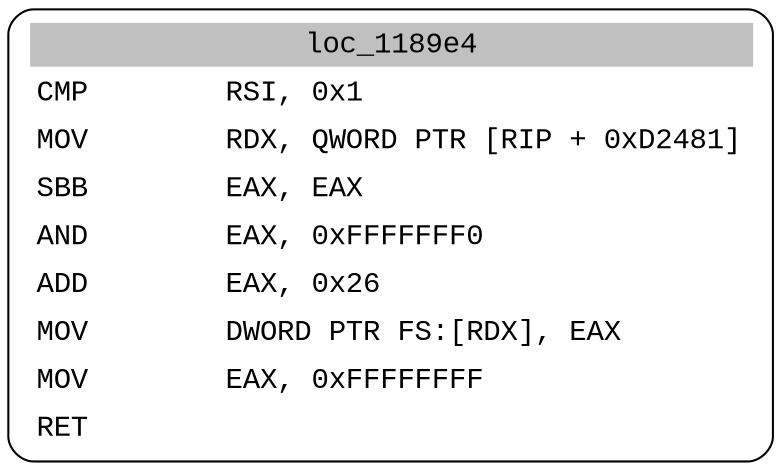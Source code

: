 digraph asm_graph {
1941 [
shape="Mrecord" fontname="Courier New"label =<<table border="0" cellborder="0" cellpadding="3"><tr><td align="center" colspan="2" bgcolor="grey">loc_1189e4</td></tr><tr><td align="left">CMP        RSI, 0x1</td></tr><tr><td align="left">MOV        RDX, QWORD PTR [RIP + 0xD2481]</td></tr><tr><td align="left">SBB        EAX, EAX</td></tr><tr><td align="left">AND        EAX, 0xFFFFFFF0</td></tr><tr><td align="left">ADD        EAX, 0x26</td></tr><tr><td align="left">MOV        DWORD PTR FS:[RDX], EAX</td></tr><tr><td align="left">MOV        EAX, 0xFFFFFFFF</td></tr><tr><td align="left">RET        </td></tr></table>> ];
}